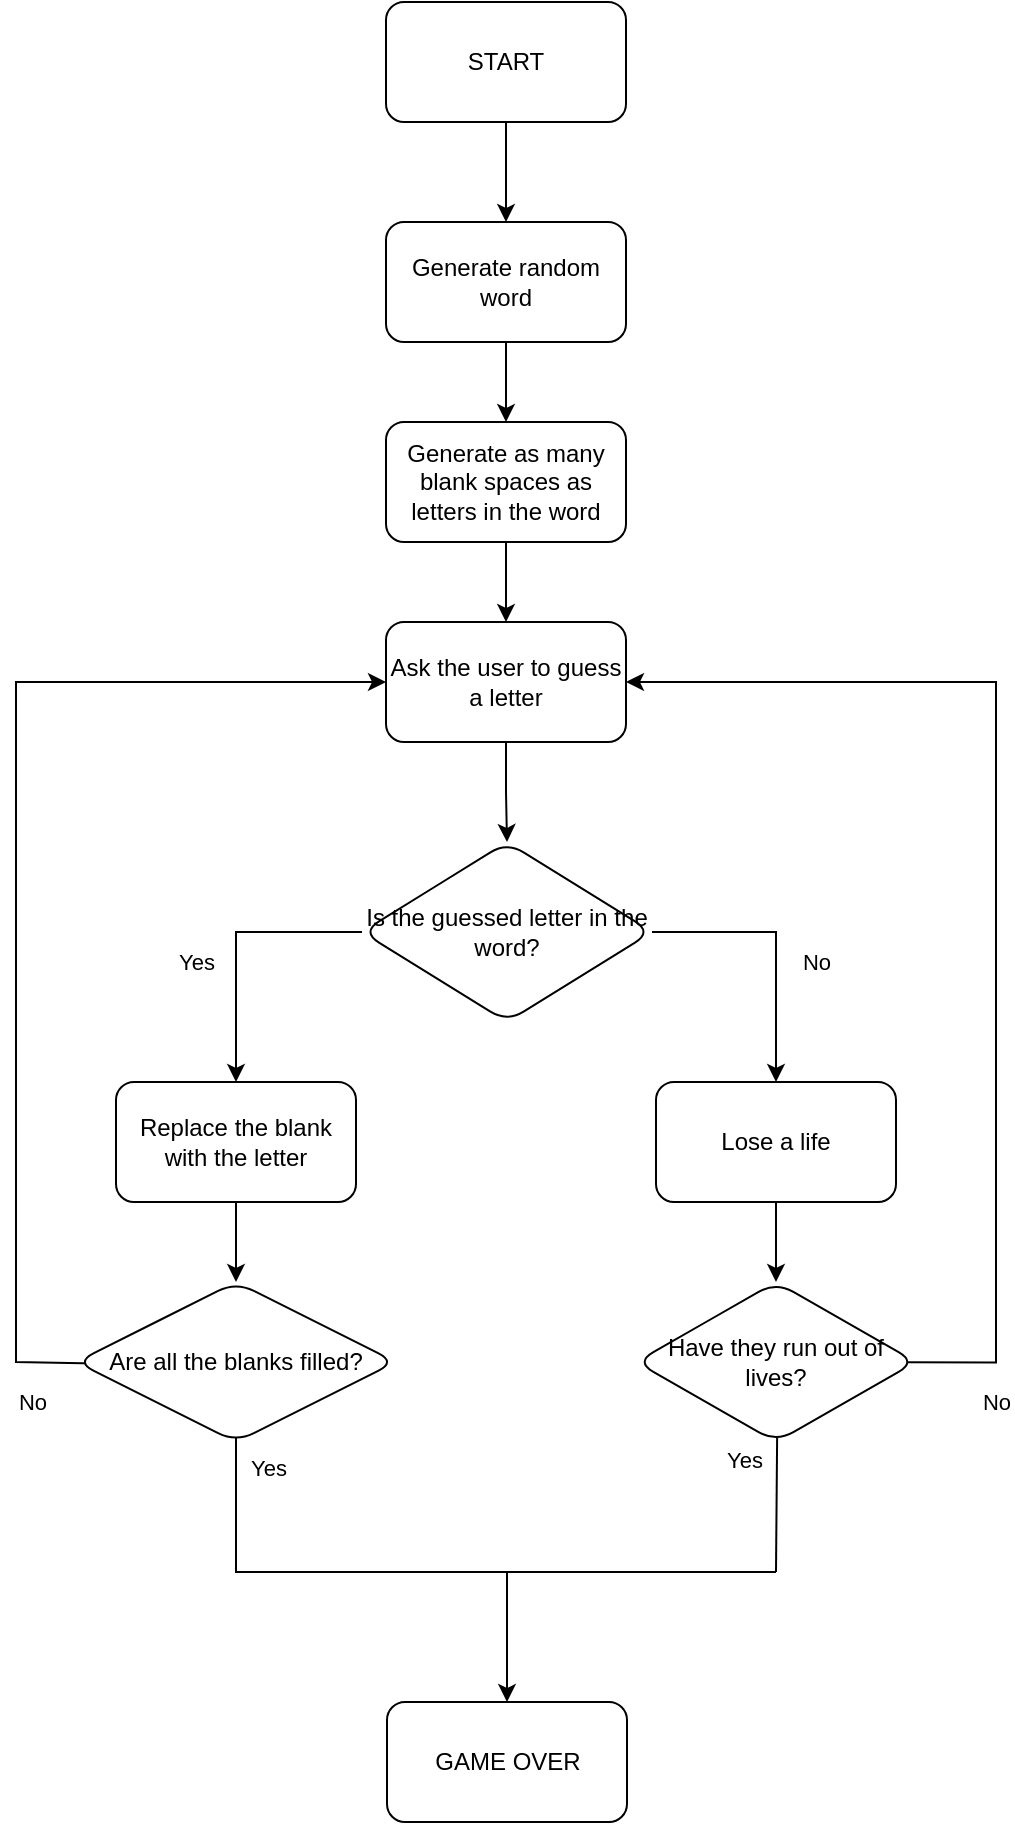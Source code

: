 <mxfile version="24.8.3">
  <diagram name="Page-1" id="4FzGifjTpXF_uIJVOHuU">
    <mxGraphModel dx="2105" dy="920" grid="0" gridSize="10" guides="1" tooltips="1" connect="1" arrows="1" fold="1" page="1" pageScale="1" pageWidth="850" pageHeight="1100" math="0" shadow="0">
      <root>
        <mxCell id="0" />
        <mxCell id="1" parent="0" />
        <mxCell id="lW-2B9IXrYY5qbSLMaCl-3" value="" style="edgeStyle=orthogonalEdgeStyle;rounded=0;orthogonalLoop=1;jettySize=auto;html=1;" parent="1" source="lW-2B9IXrYY5qbSLMaCl-1" target="lW-2B9IXrYY5qbSLMaCl-2" edge="1">
          <mxGeometry relative="1" as="geometry" />
        </mxCell>
        <mxCell id="lW-2B9IXrYY5qbSLMaCl-1" value="START" style="rounded=1;whiteSpace=wrap;html=1;" parent="1" vertex="1">
          <mxGeometry x="365" y="30" width="120" height="60" as="geometry" />
        </mxCell>
        <mxCell id="lW-2B9IXrYY5qbSLMaCl-5" value="" style="edgeStyle=orthogonalEdgeStyle;rounded=0;orthogonalLoop=1;jettySize=auto;html=1;" parent="1" source="lW-2B9IXrYY5qbSLMaCl-2" target="lW-2B9IXrYY5qbSLMaCl-4" edge="1">
          <mxGeometry relative="1" as="geometry" />
        </mxCell>
        <mxCell id="lW-2B9IXrYY5qbSLMaCl-2" value="Generate random word" style="whiteSpace=wrap;html=1;rounded=1;" parent="1" vertex="1">
          <mxGeometry x="365" y="140" width="120" height="60" as="geometry" />
        </mxCell>
        <mxCell id="lW-2B9IXrYY5qbSLMaCl-7" value="" style="edgeStyle=orthogonalEdgeStyle;rounded=0;orthogonalLoop=1;jettySize=auto;html=1;" parent="1" source="lW-2B9IXrYY5qbSLMaCl-4" target="lW-2B9IXrYY5qbSLMaCl-6" edge="1">
          <mxGeometry relative="1" as="geometry" />
        </mxCell>
        <mxCell id="lW-2B9IXrYY5qbSLMaCl-4" value="Generate as many blank spaces as letters in the word" style="whiteSpace=wrap;html=1;rounded=1;" parent="1" vertex="1">
          <mxGeometry x="365" y="240" width="120" height="60" as="geometry" />
        </mxCell>
        <mxCell id="lW-2B9IXrYY5qbSLMaCl-9" value="" style="edgeStyle=orthogonalEdgeStyle;rounded=0;orthogonalLoop=1;jettySize=auto;html=1;" parent="1" source="lW-2B9IXrYY5qbSLMaCl-6" target="lW-2B9IXrYY5qbSLMaCl-8" edge="1">
          <mxGeometry relative="1" as="geometry" />
        </mxCell>
        <mxCell id="lW-2B9IXrYY5qbSLMaCl-6" value="Ask the user to guess a letter" style="whiteSpace=wrap;html=1;rounded=1;" parent="1" vertex="1">
          <mxGeometry x="365" y="340" width="120" height="60" as="geometry" />
        </mxCell>
        <mxCell id="lW-2B9IXrYY5qbSLMaCl-11" value="Yes" style="edgeStyle=orthogonalEdgeStyle;rounded=0;orthogonalLoop=1;jettySize=auto;html=1;exitX=0;exitY=0.5;exitDx=0;exitDy=0;entryX=0.5;entryY=0;entryDx=0;entryDy=0;" parent="1" source="lW-2B9IXrYY5qbSLMaCl-8" target="lW-2B9IXrYY5qbSLMaCl-10" edge="1">
          <mxGeometry x="0.126" y="-20" relative="1" as="geometry">
            <mxPoint x="343" y="495" as="sourcePoint" />
            <mxPoint x="280" y="570" as="targetPoint" />
            <Array as="points">
              <mxPoint x="290" y="495" />
            </Array>
            <mxPoint as="offset" />
          </mxGeometry>
        </mxCell>
        <mxCell id="lW-2B9IXrYY5qbSLMaCl-16" value="No" style="edgeStyle=orthogonalEdgeStyle;rounded=0;orthogonalLoop=1;jettySize=auto;html=1;" parent="1" source="lW-2B9IXrYY5qbSLMaCl-8" target="lW-2B9IXrYY5qbSLMaCl-15" edge="1">
          <mxGeometry x="0.124" y="20" relative="1" as="geometry">
            <mxPoint as="offset" />
          </mxGeometry>
        </mxCell>
        <mxCell id="lW-2B9IXrYY5qbSLMaCl-8" value="Is the guessed letter in the word?" style="rhombus;whiteSpace=wrap;html=1;rounded=1;" parent="1" vertex="1">
          <mxGeometry x="353" y="450" width="145" height="90" as="geometry" />
        </mxCell>
        <mxCell id="lW-2B9IXrYY5qbSLMaCl-13" value="" style="edgeStyle=orthogonalEdgeStyle;rounded=0;orthogonalLoop=1;jettySize=auto;html=1;" parent="1" source="lW-2B9IXrYY5qbSLMaCl-10" target="lW-2B9IXrYY5qbSLMaCl-12" edge="1">
          <mxGeometry relative="1" as="geometry" />
        </mxCell>
        <mxCell id="lW-2B9IXrYY5qbSLMaCl-10" value="Replace the blank with the letter" style="whiteSpace=wrap;html=1;rounded=1;" parent="1" vertex="1">
          <mxGeometry x="230" y="570" width="120" height="60" as="geometry" />
        </mxCell>
        <mxCell id="lW-2B9IXrYY5qbSLMaCl-14" value="No" style="edgeStyle=orthogonalEdgeStyle;rounded=0;orthogonalLoop=1;jettySize=auto;html=1;entryX=0;entryY=0.5;entryDx=0;entryDy=0;exitX=0.046;exitY=0.509;exitDx=0;exitDy=0;exitPerimeter=0;" parent="1" source="lW-2B9IXrYY5qbSLMaCl-12" target="lW-2B9IXrYY5qbSLMaCl-6" edge="1">
          <mxGeometry x="-0.879" y="20" relative="1" as="geometry">
            <Array as="points">
              <mxPoint x="220" y="711" />
              <mxPoint x="180" y="710" />
              <mxPoint x="180" y="370" />
            </Array>
            <mxPoint as="offset" />
          </mxGeometry>
        </mxCell>
        <mxCell id="lW-2B9IXrYY5qbSLMaCl-21" value="" style="edgeStyle=orthogonalEdgeStyle;rounded=0;orthogonalLoop=1;jettySize=auto;html=1;exitX=0.5;exitY=0.96;exitDx=0;exitDy=0;exitPerimeter=0;" parent="1" source="lW-2B9IXrYY5qbSLMaCl-12" target="lW-2B9IXrYY5qbSLMaCl-20" edge="1">
          <mxGeometry relative="1" as="geometry" />
        </mxCell>
        <mxCell id="pRq4eDbDreTQfSSRlEx2-2" value="Yes" style="edgeLabel;html=1;align=center;verticalAlign=middle;resizable=0;points=[];" vertex="1" connectable="0" parent="lW-2B9IXrYY5qbSLMaCl-21">
          <mxGeometry x="-0.759" relative="1" as="geometry">
            <mxPoint x="16" y="-17" as="offset" />
          </mxGeometry>
        </mxCell>
        <mxCell id="lW-2B9IXrYY5qbSLMaCl-12" value="Are all the blanks filled?" style="rhombus;whiteSpace=wrap;html=1;rounded=1;" parent="1" vertex="1">
          <mxGeometry x="210" y="670" width="160" height="80" as="geometry" />
        </mxCell>
        <mxCell id="lW-2B9IXrYY5qbSLMaCl-18" value="" style="edgeStyle=orthogonalEdgeStyle;rounded=0;orthogonalLoop=1;jettySize=auto;html=1;" parent="1" source="lW-2B9IXrYY5qbSLMaCl-15" target="lW-2B9IXrYY5qbSLMaCl-17" edge="1">
          <mxGeometry relative="1" as="geometry" />
        </mxCell>
        <mxCell id="lW-2B9IXrYY5qbSLMaCl-15" value="Lose a life" style="whiteSpace=wrap;html=1;rounded=1;" parent="1" vertex="1">
          <mxGeometry x="500" y="570" width="120" height="60" as="geometry" />
        </mxCell>
        <mxCell id="lW-2B9IXrYY5qbSLMaCl-19" value="No" style="edgeStyle=orthogonalEdgeStyle;rounded=0;orthogonalLoop=1;jettySize=auto;html=1;entryX=1;entryY=0.5;entryDx=0;entryDy=0;exitX=0.962;exitY=0.502;exitDx=0;exitDy=0;exitPerimeter=0;" parent="1" source="lW-2B9IXrYY5qbSLMaCl-17" target="lW-2B9IXrYY5qbSLMaCl-6" edge="1">
          <mxGeometry x="-0.841" y="-20" relative="1" as="geometry">
            <Array as="points">
              <mxPoint x="670" y="710" />
              <mxPoint x="670" y="370" />
            </Array>
            <mxPoint x="-20" y="20" as="offset" />
          </mxGeometry>
        </mxCell>
        <mxCell id="lW-2B9IXrYY5qbSLMaCl-17" value="Have they run out of lives?" style="rhombus;whiteSpace=wrap;html=1;rounded=1;" parent="1" vertex="1">
          <mxGeometry x="490" y="670" width="140" height="80" as="geometry" />
        </mxCell>
        <mxCell id="lW-2B9IXrYY5qbSLMaCl-20" value="GAME OVER" style="whiteSpace=wrap;html=1;rounded=1;" parent="1" vertex="1">
          <mxGeometry x="365.5" y="880" width="120" height="60" as="geometry" />
        </mxCell>
        <mxCell id="lW-2B9IXrYY5qbSLMaCl-28" value="" style="endArrow=none;html=1;rounded=0;entryX=0.504;entryY=0.963;entryDx=0;entryDy=0;entryPerimeter=0;" parent="1" edge="1">
          <mxGeometry width="50" height="50" relative="1" as="geometry">
            <mxPoint x="560" y="815" as="sourcePoint" />
            <mxPoint x="560.56" y="748.04" as="targetPoint" />
          </mxGeometry>
        </mxCell>
        <mxCell id="pRq4eDbDreTQfSSRlEx2-1" value="Yes" style="edgeLabel;html=1;align=center;verticalAlign=middle;resizable=0;points=[];" vertex="1" connectable="0" parent="lW-2B9IXrYY5qbSLMaCl-28">
          <mxGeometry x="0.369" relative="1" as="geometry">
            <mxPoint x="-17" y="-10" as="offset" />
          </mxGeometry>
        </mxCell>
        <mxCell id="lW-2B9IXrYY5qbSLMaCl-29" value="" style="endArrow=none;html=1;rounded=0;" parent="1" edge="1">
          <mxGeometry width="50" height="50" relative="1" as="geometry">
            <mxPoint x="419" y="815" as="sourcePoint" />
            <mxPoint x="560" y="815" as="targetPoint" />
          </mxGeometry>
        </mxCell>
      </root>
    </mxGraphModel>
  </diagram>
</mxfile>
